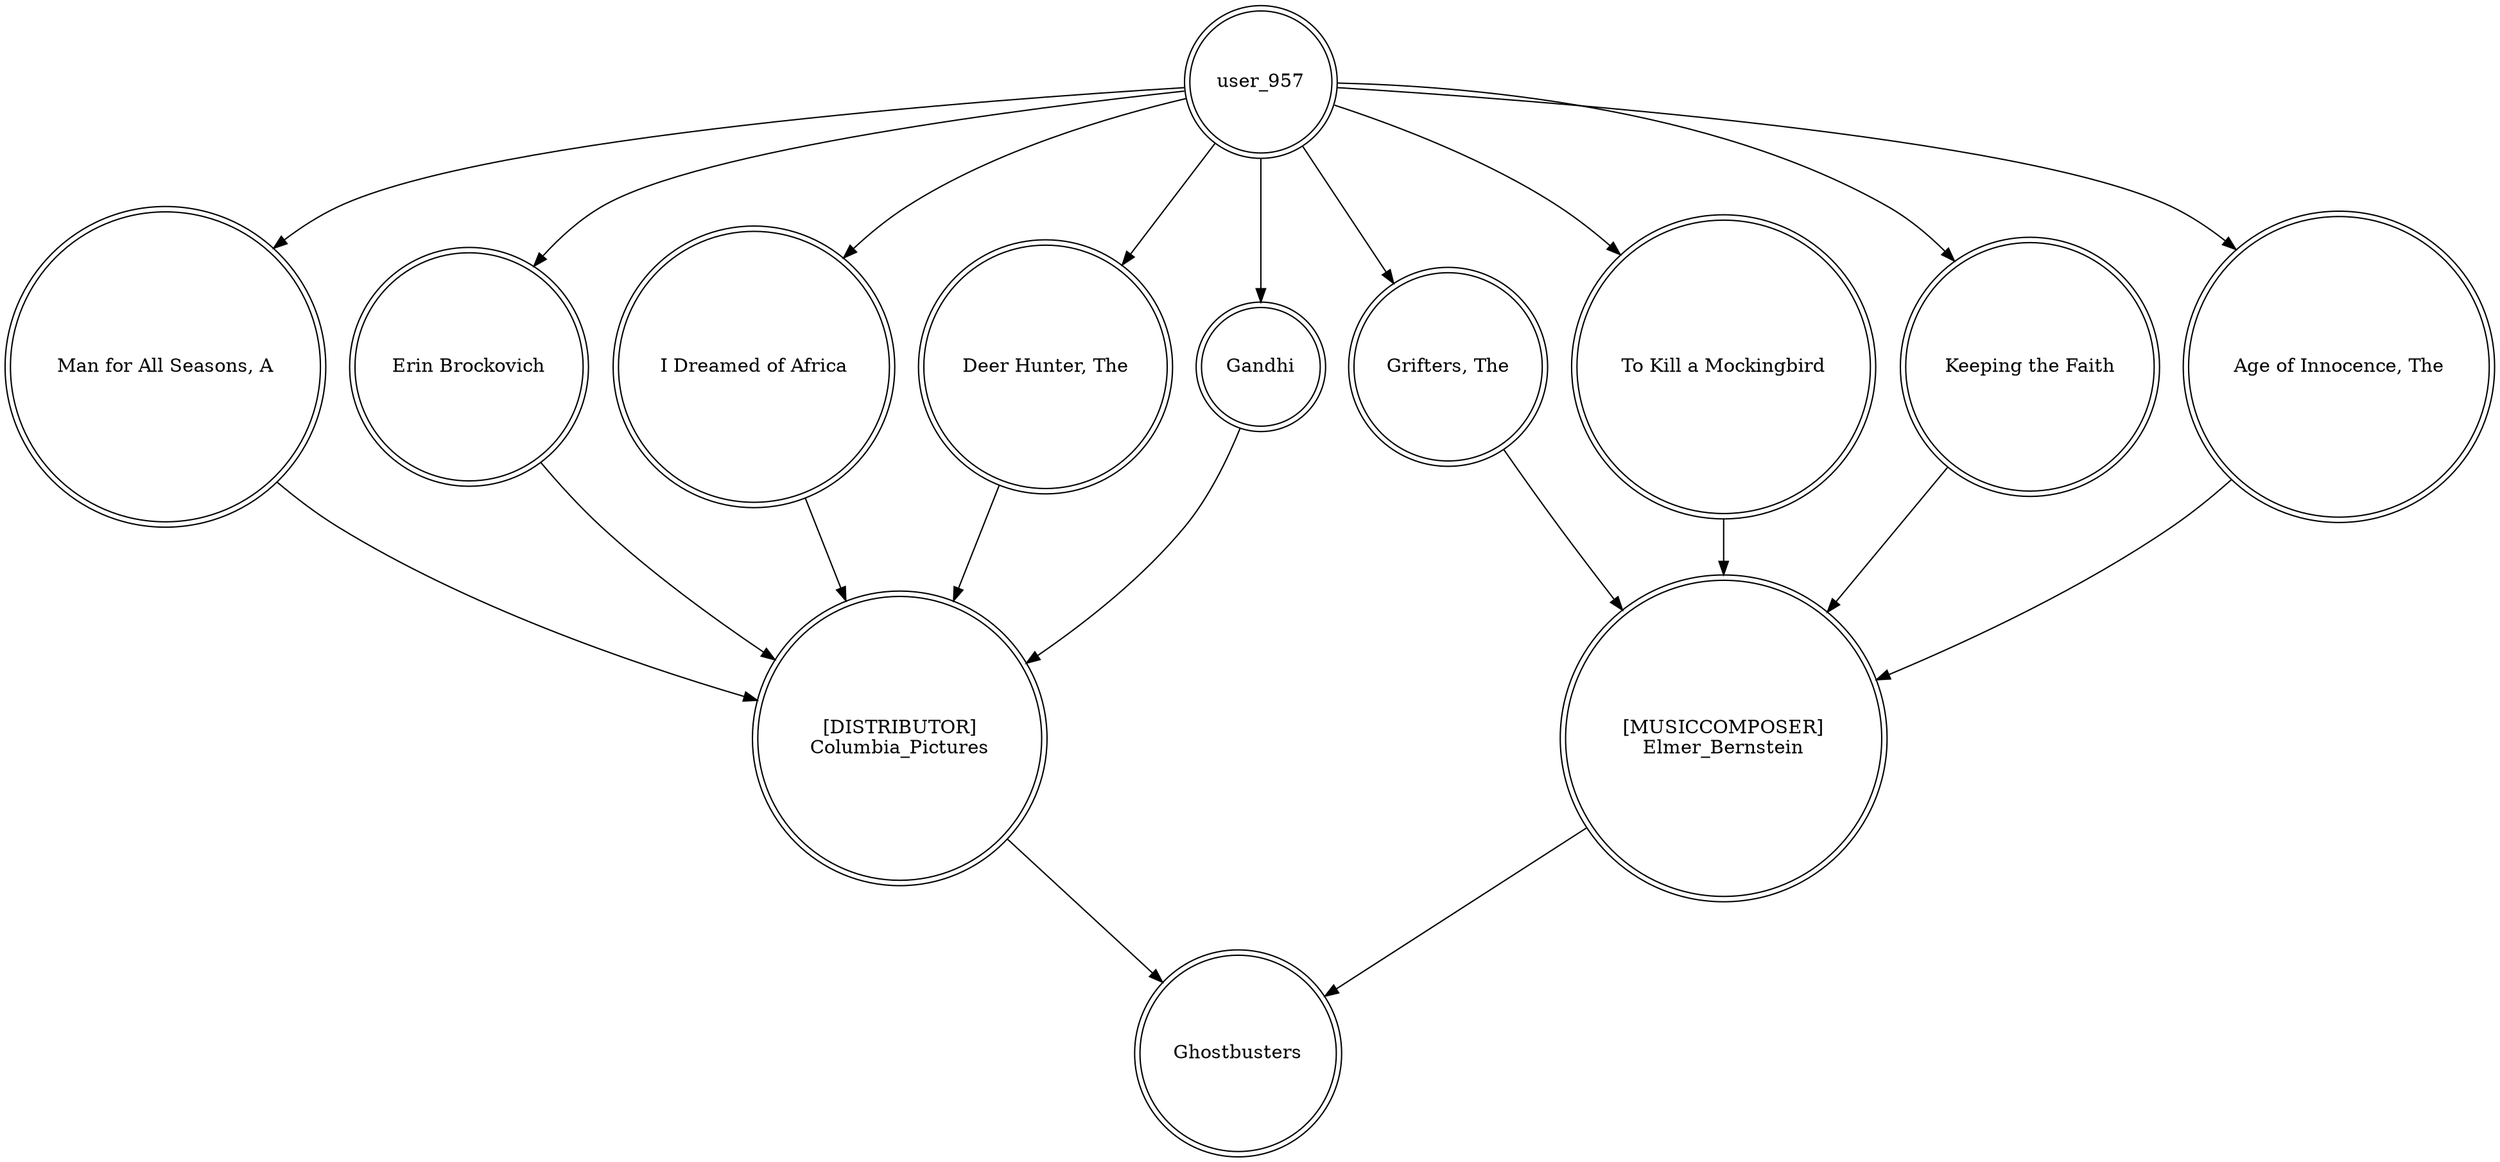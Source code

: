 digraph finite_state_machine {
	node [shape=doublecircle]
	user_957 -> "Man for All Seasons, A"
	user_957 -> "Erin Brockovich"
	"I Dreamed of Africa" -> "[DISTRIBUTOR]
Columbia_Pictures"
	user_957 -> "Deer Hunter, The"
	user_957 -> "Grifters, The"
	"Deer Hunter, The" -> "[DISTRIBUTOR]
Columbia_Pictures"
	"[MUSICCOMPOSER]
Elmer_Bernstein" -> Ghostbusters
	user_957 -> "To Kill a Mockingbird"
	"To Kill a Mockingbird" -> "[MUSICCOMPOSER]
Elmer_Bernstein"
	Gandhi -> "[DISTRIBUTOR]
Columbia_Pictures"
	"[DISTRIBUTOR]
Columbia_Pictures" -> Ghostbusters
	user_957 -> "I Dreamed of Africa"
	"Grifters, The" -> "[MUSICCOMPOSER]
Elmer_Bernstein"
	user_957 -> Gandhi
	"Keeping the Faith" -> "[MUSICCOMPOSER]
Elmer_Bernstein"
	"Erin Brockovich" -> "[DISTRIBUTOR]
Columbia_Pictures"
	"Age of Innocence, The" -> "[MUSICCOMPOSER]
Elmer_Bernstein"
	"Man for All Seasons, A" -> "[DISTRIBUTOR]
Columbia_Pictures"
	user_957 -> "Age of Innocence, The"
	user_957 -> "Keeping the Faith"
}
